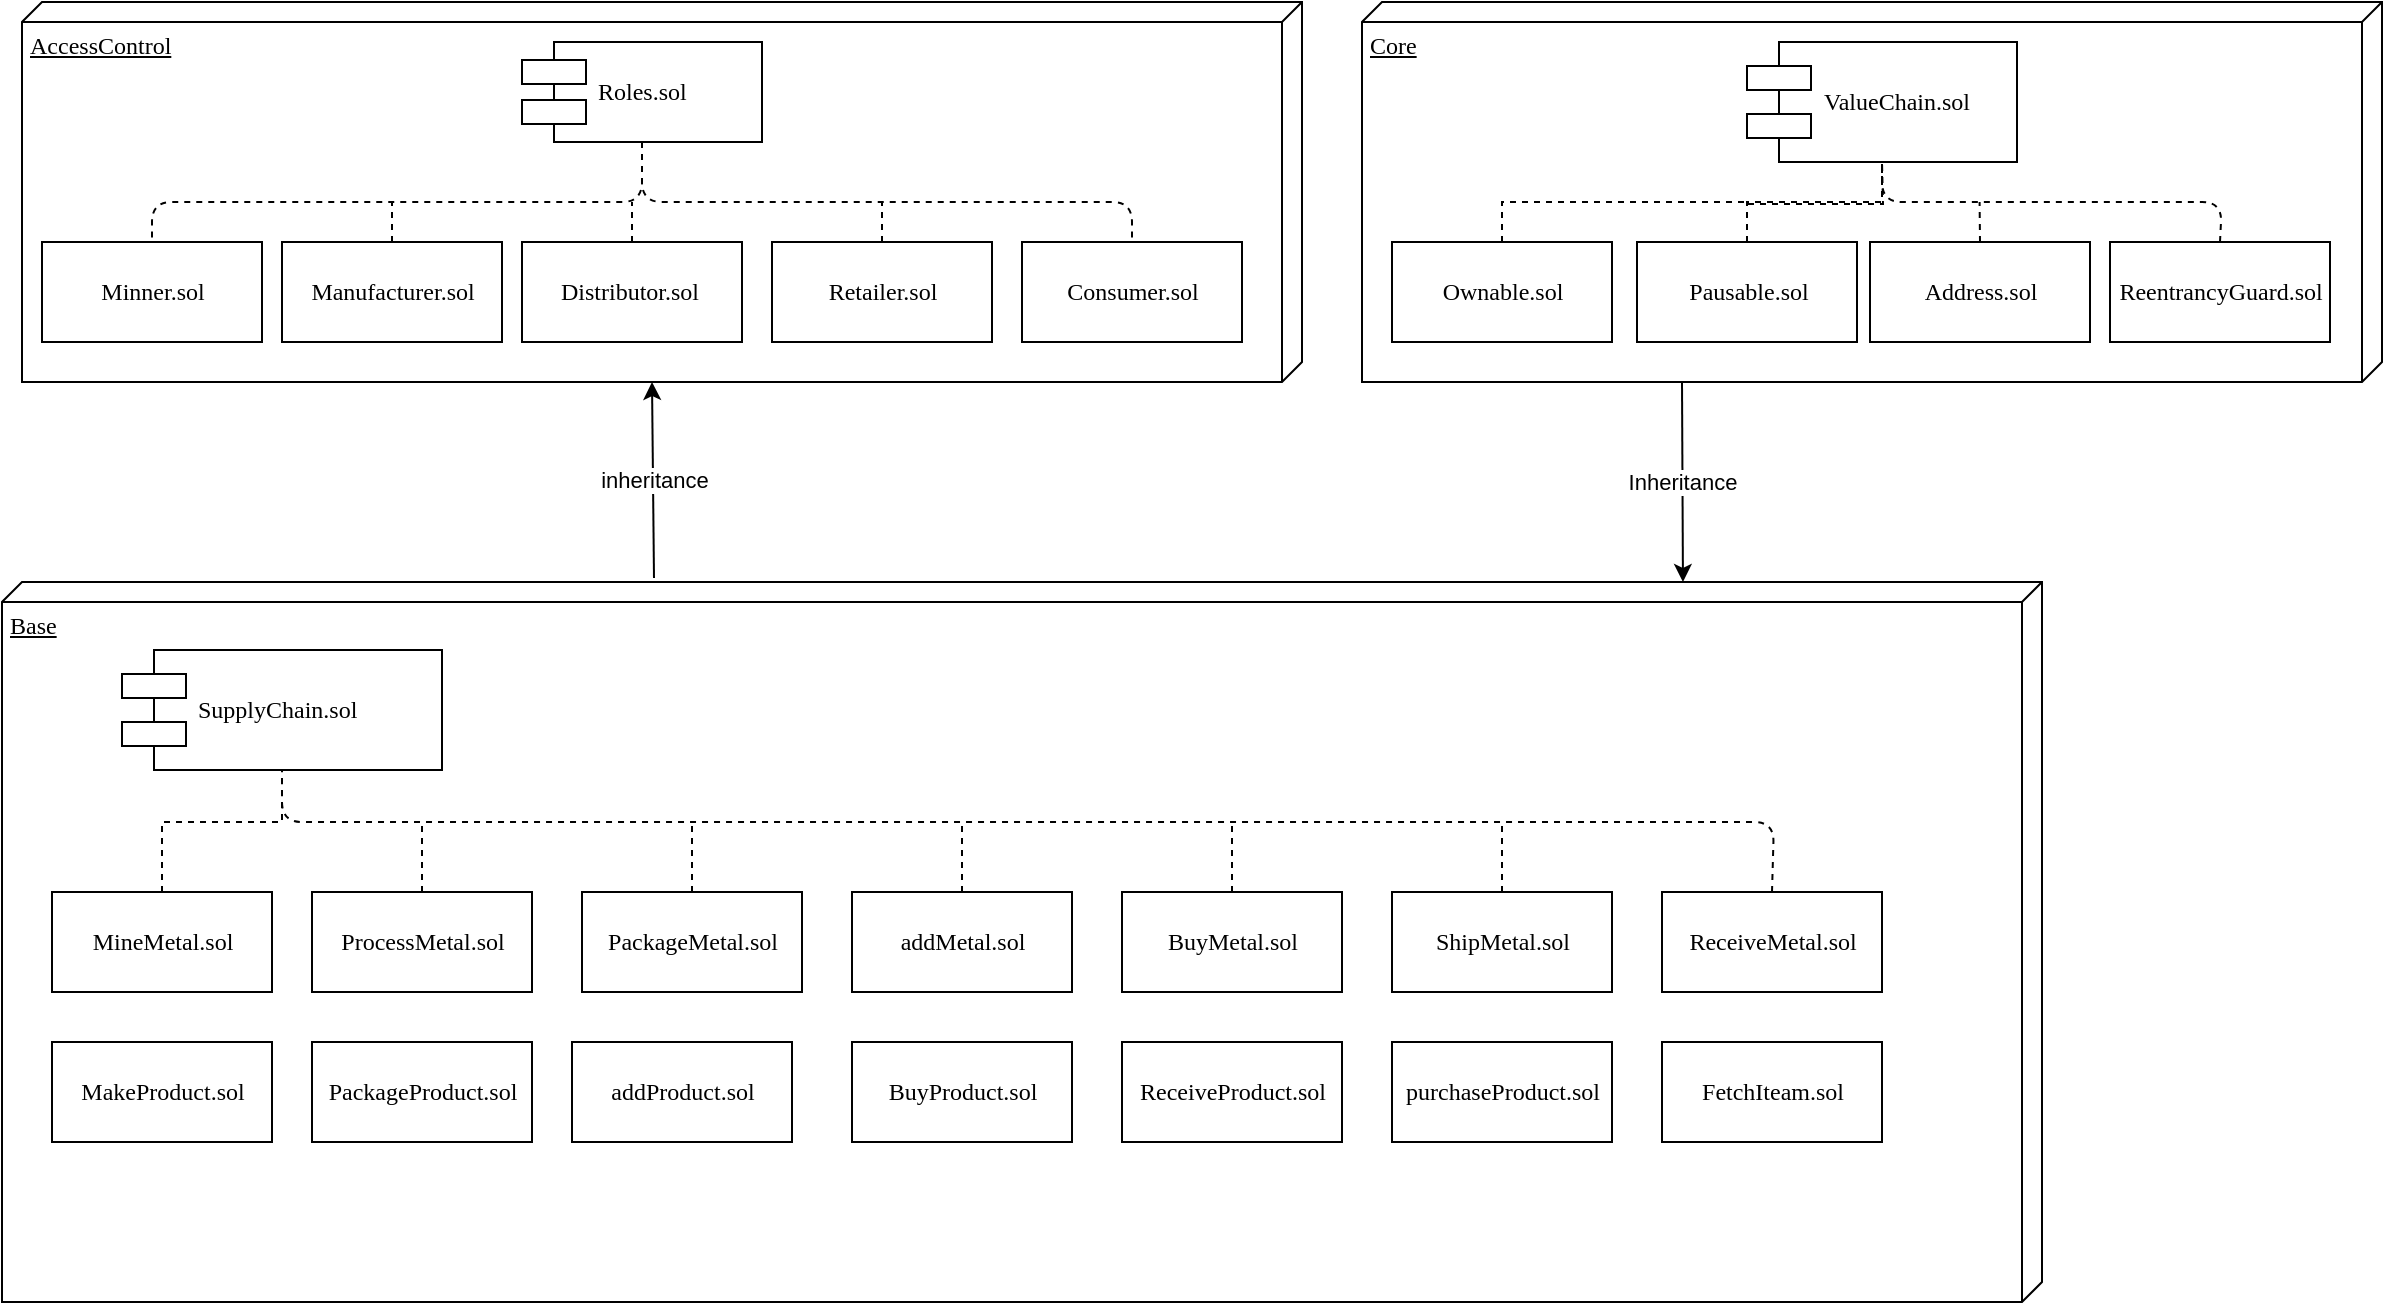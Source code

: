 <mxfile version="10.7.7" type="device"><diagram name="Page-1" id="5f0bae14-7c28-e335-631c-24af17079c00"><mxGraphModel dx="1516" dy="934" grid="1" gridSize="10" guides="1" tooltips="1" connect="1" arrows="1" fold="1" page="1" pageScale="1" pageWidth="1100" pageHeight="850" background="#ffffff" math="0" shadow="0"><root><mxCell id="0"/><mxCell id="1" parent="0"/><mxCell id="39150e848f15840c-1" value="AccessControl&lt;br&gt;" style="verticalAlign=top;align=left;spacingTop=8;spacingLeft=2;spacingRight=12;shape=cube;size=10;direction=south;fontStyle=4;html=1;rounded=0;shadow=0;comic=0;labelBackgroundColor=none;strokeColor=#000000;strokeWidth=1;fillColor=#ffffff;fontFamily=Verdana;fontSize=12;fontColor=#000000;" parent="1" vertex="1"><mxGeometry x="120" y="70" width="640" height="190" as="geometry"/></mxCell><mxCell id="39150e848f15840c-2" value="Core" style="verticalAlign=top;align=left;spacingTop=8;spacingLeft=2;spacingRight=12;shape=cube;size=10;direction=south;fontStyle=4;html=1;rounded=0;shadow=0;comic=0;labelBackgroundColor=none;strokeColor=#000000;strokeWidth=1;fillColor=#ffffff;fontFamily=Verdana;fontSize=12;fontColor=#000000;" parent="1" vertex="1"><mxGeometry x="790" y="70" width="510" height="190" as="geometry"/></mxCell><mxCell id="39150e848f15840c-3" value="Base" style="verticalAlign=top;align=left;spacingTop=8;spacingLeft=2;spacingRight=12;shape=cube;size=10;direction=south;fontStyle=4;html=1;rounded=0;shadow=0;comic=0;labelBackgroundColor=none;strokeColor=#000000;strokeWidth=1;fillColor=#ffffff;fontFamily=Verdana;fontSize=12;fontColor=#000000;" parent="1" vertex="1"><mxGeometry x="110" y="360" width="1020" height="360" as="geometry"/></mxCell><mxCell id="39150e848f15840c-4" value="Minner.sol" style="html=1;rounded=0;shadow=0;comic=0;labelBackgroundColor=none;strokeColor=#000000;strokeWidth=1;fillColor=#ffffff;fontFamily=Verdana;fontSize=12;fontColor=#000000;align=center;" parent="1" vertex="1"><mxGeometry x="130" y="190" width="110" height="50" as="geometry"/></mxCell><mxCell id="39150e848f15840c-5" value="Roles.sol" style="shape=component;align=left;spacingLeft=36;rounded=0;shadow=0;comic=0;labelBackgroundColor=none;strokeColor=#000000;strokeWidth=1;fillColor=#ffffff;fontFamily=Verdana;fontSize=12;fontColor=#000000;html=1;" parent="1" vertex="1"><mxGeometry x="370" y="90" width="120" height="50" as="geometry"/></mxCell><mxCell id="39150e848f15840c-7" value="ValueChain.sol" style="shape=component;align=left;spacingLeft=36;rounded=0;shadow=0;comic=0;labelBackgroundColor=none;strokeColor=#000000;strokeWidth=1;fillColor=#ffffff;fontFamily=Verdana;fontSize=12;fontColor=#000000;html=1;" parent="1" vertex="1"><mxGeometry x="982.5" y="90" width="135" height="60" as="geometry"/></mxCell><mxCell id="39150e848f15840c-10" value="SupplyChain.sol" style="shape=component;align=left;spacingLeft=36;rounded=0;shadow=0;comic=0;labelBackgroundColor=none;strokeColor=#000000;strokeWidth=1;fillColor=#ffffff;fontFamily=Verdana;fontSize=12;fontColor=#000000;html=1;" parent="1" vertex="1"><mxGeometry x="170" y="394" width="160" height="60" as="geometry"/></mxCell><mxCell id="LADhP4TRYjCAJh_JNKqN-6" style="edgeStyle=orthogonalEdgeStyle;rounded=0;orthogonalLoop=1;jettySize=auto;html=1;dashed=1;endArrow=none;endFill=0;" edge="1" parent="1" source="LADhP4TRYjCAJh_JNKqN-1"><mxGeometry relative="1" as="geometry"><mxPoint x="305" y="170" as="targetPoint"/></mxGeometry></mxCell><mxCell id="LADhP4TRYjCAJh_JNKqN-1" value="Manufacturer.sol" style="html=1;rounded=0;shadow=0;comic=0;labelBackgroundColor=none;strokeColor=#000000;strokeWidth=1;fillColor=#ffffff;fontFamily=Verdana;fontSize=12;fontColor=#000000;align=center;" vertex="1" parent="1"><mxGeometry x="250" y="190" width="110" height="50" as="geometry"/></mxCell><mxCell id="LADhP4TRYjCAJh_JNKqN-7" style="edgeStyle=orthogonalEdgeStyle;rounded=0;orthogonalLoop=1;jettySize=auto;html=1;dashed=1;endArrow=none;endFill=0;" edge="1" parent="1" source="LADhP4TRYjCAJh_JNKqN-2"><mxGeometry relative="1" as="geometry"><mxPoint x="425" y="170" as="targetPoint"/></mxGeometry></mxCell><mxCell id="LADhP4TRYjCAJh_JNKqN-2" value="Distributor.sol&amp;nbsp;" style="html=1;rounded=0;shadow=0;comic=0;labelBackgroundColor=none;strokeColor=#000000;strokeWidth=1;fillColor=#ffffff;fontFamily=Verdana;fontSize=12;fontColor=#000000;align=center;" vertex="1" parent="1"><mxGeometry x="370" y="190" width="110" height="50" as="geometry"/></mxCell><mxCell id="LADhP4TRYjCAJh_JNKqN-9" style="edgeStyle=orthogonalEdgeStyle;rounded=0;orthogonalLoop=1;jettySize=auto;html=1;dashed=1;endArrow=none;endFill=0;" edge="1" parent="1" source="LADhP4TRYjCAJh_JNKqN-3"><mxGeometry relative="1" as="geometry"><mxPoint x="550" y="170" as="targetPoint"/></mxGeometry></mxCell><mxCell id="LADhP4TRYjCAJh_JNKqN-3" value="Retailer.sol" style="html=1;rounded=0;shadow=0;comic=0;labelBackgroundColor=none;strokeColor=#000000;strokeWidth=1;fillColor=#ffffff;fontFamily=Verdana;fontSize=12;fontColor=#000000;align=center;" vertex="1" parent="1"><mxGeometry x="495" y="190" width="110" height="50" as="geometry"/></mxCell><mxCell id="LADhP4TRYjCAJh_JNKqN-4" value="Consumer.sol" style="html=1;rounded=0;shadow=0;comic=0;labelBackgroundColor=none;strokeColor=#000000;strokeWidth=1;fillColor=#ffffff;fontFamily=Verdana;fontSize=12;fontColor=#000000;align=center;" vertex="1" parent="1"><mxGeometry x="620" y="190" width="110" height="50" as="geometry"/></mxCell><mxCell id="LADhP4TRYjCAJh_JNKqN-5" value="" style="endArrow=none;html=1;exitX=0.5;exitY=1;exitDx=0;exitDy=0;entryX=0.5;entryY=0;entryDx=0;entryDy=0;endFill=0;dashed=1;" edge="1" parent="1" source="39150e848f15840c-5" target="39150e848f15840c-4"><mxGeometry width="50" height="50" relative="1" as="geometry"><mxPoint x="210" y="340" as="sourcePoint"/><mxPoint x="260" y="290" as="targetPoint"/><Array as="points"><mxPoint x="430" y="170"/><mxPoint x="185" y="170"/></Array></mxGeometry></mxCell><mxCell id="LADhP4TRYjCAJh_JNKqN-8" value="" style="endArrow=none;html=1;dashed=1;exitX=0.5;exitY=1;exitDx=0;exitDy=0;entryX=0.5;entryY=0;entryDx=0;entryDy=0;endFill=0;" edge="1" parent="1" source="39150e848f15840c-5" target="LADhP4TRYjCAJh_JNKqN-4"><mxGeometry width="50" height="50" relative="1" as="geometry"><mxPoint x="320" y="350" as="sourcePoint"/><mxPoint x="370" y="300" as="targetPoint"/><Array as="points"><mxPoint x="430" y="170"/><mxPoint x="675" y="170"/></Array></mxGeometry></mxCell><mxCell id="LADhP4TRYjCAJh_JNKqN-10" value="Inheritance" style="endArrow=classic;html=1;entryX=0;entryY=0.176;entryDx=0;entryDy=0;entryPerimeter=0;" edge="1" parent="1" target="39150e848f15840c-3"><mxGeometry width="50" height="50" relative="1" as="geometry"><mxPoint x="950" y="260" as="sourcePoint"/><mxPoint x="160" y="580" as="targetPoint"/></mxGeometry></mxCell><mxCell id="LADhP4TRYjCAJh_JNKqN-11" value="inheritance" style="endArrow=classic;html=1;entryX=0;entryY=0;entryDx=190;entryDy=325;entryPerimeter=0;" edge="1" parent="1" target="39150e848f15840c-1"><mxGeometry width="50" height="50" relative="1" as="geometry"><mxPoint x="436" y="358" as="sourcePoint"/><mxPoint x="160" y="580" as="targetPoint"/></mxGeometry></mxCell><mxCell id="LADhP4TRYjCAJh_JNKqN-30" style="edgeStyle=orthogonalEdgeStyle;rounded=0;orthogonalLoop=1;jettySize=auto;html=1;entryX=0.5;entryY=1;entryDx=0;entryDy=0;dashed=1;endArrow=none;endFill=0;" edge="1" parent="1" source="LADhP4TRYjCAJh_JNKqN-12" target="39150e848f15840c-10"><mxGeometry relative="1" as="geometry"><Array as="points"><mxPoint x="190" y="480"/><mxPoint x="250" y="480"/></Array></mxGeometry></mxCell><mxCell id="LADhP4TRYjCAJh_JNKqN-12" value="MineMetal.sol" style="html=1;rounded=0;shadow=0;comic=0;labelBackgroundColor=none;strokeColor=#000000;strokeWidth=1;fillColor=#ffffff;fontFamily=Verdana;fontSize=12;fontColor=#000000;align=center;" vertex="1" parent="1"><mxGeometry x="135" y="515" width="110" height="50" as="geometry"/></mxCell><mxCell id="LADhP4TRYjCAJh_JNKqN-31" style="edgeStyle=orthogonalEdgeStyle;rounded=0;orthogonalLoop=1;jettySize=auto;html=1;dashed=1;endArrow=none;endFill=0;" edge="1" parent="1" source="LADhP4TRYjCAJh_JNKqN-13"><mxGeometry relative="1" as="geometry"><mxPoint x="320" y="480" as="targetPoint"/></mxGeometry></mxCell><mxCell id="LADhP4TRYjCAJh_JNKqN-13" value="ProcessMetal.sol" style="html=1;rounded=0;shadow=0;comic=0;labelBackgroundColor=none;strokeColor=#000000;strokeWidth=1;fillColor=#ffffff;fontFamily=Verdana;fontSize=12;fontColor=#000000;align=center;" vertex="1" parent="1"><mxGeometry x="265" y="515" width="110" height="50" as="geometry"/></mxCell><mxCell id="LADhP4TRYjCAJh_JNKqN-32" style="edgeStyle=orthogonalEdgeStyle;rounded=0;orthogonalLoop=1;jettySize=auto;html=1;dashed=1;endArrow=none;endFill=0;" edge="1" parent="1" source="LADhP4TRYjCAJh_JNKqN-14"><mxGeometry relative="1" as="geometry"><mxPoint x="455" y="480" as="targetPoint"/></mxGeometry></mxCell><mxCell id="LADhP4TRYjCAJh_JNKqN-14" value="PackageMetal.sol" style="html=1;rounded=0;shadow=0;comic=0;labelBackgroundColor=none;strokeColor=#000000;strokeWidth=1;fillColor=#ffffff;fontFamily=Verdana;fontSize=12;fontColor=#000000;align=center;" vertex="1" parent="1"><mxGeometry x="400" y="515" width="110" height="50" as="geometry"/></mxCell><mxCell id="LADhP4TRYjCAJh_JNKqN-33" style="edgeStyle=orthogonalEdgeStyle;rounded=0;orthogonalLoop=1;jettySize=auto;html=1;dashed=1;endArrow=none;endFill=0;" edge="1" parent="1" source="LADhP4TRYjCAJh_JNKqN-15"><mxGeometry relative="1" as="geometry"><mxPoint x="590" y="480" as="targetPoint"/></mxGeometry></mxCell><mxCell id="LADhP4TRYjCAJh_JNKqN-15" value="addMetal.sol" style="html=1;rounded=0;shadow=0;comic=0;labelBackgroundColor=none;strokeColor=#000000;strokeWidth=1;fillColor=#ffffff;fontFamily=Verdana;fontSize=12;fontColor=#000000;align=center;" vertex="1" parent="1"><mxGeometry x="535" y="515" width="110" height="50" as="geometry"/></mxCell><mxCell id="LADhP4TRYjCAJh_JNKqN-34" style="edgeStyle=orthogonalEdgeStyle;rounded=0;orthogonalLoop=1;jettySize=auto;html=1;dashed=1;endArrow=none;endFill=0;" edge="1" parent="1" source="LADhP4TRYjCAJh_JNKqN-16"><mxGeometry relative="1" as="geometry"><mxPoint x="725" y="480" as="targetPoint"/></mxGeometry></mxCell><mxCell id="LADhP4TRYjCAJh_JNKqN-16" value="BuyMetal.sol" style="html=1;rounded=0;shadow=0;comic=0;labelBackgroundColor=none;strokeColor=#000000;strokeWidth=1;fillColor=#ffffff;fontFamily=Verdana;fontSize=12;fontColor=#000000;align=center;" vertex="1" parent="1"><mxGeometry x="670" y="515" width="110" height="50" as="geometry"/></mxCell><mxCell id="LADhP4TRYjCAJh_JNKqN-35" style="edgeStyle=orthogonalEdgeStyle;rounded=0;orthogonalLoop=1;jettySize=auto;html=1;dashed=1;endArrow=none;endFill=0;" edge="1" parent="1" source="LADhP4TRYjCAJh_JNKqN-17"><mxGeometry relative="1" as="geometry"><mxPoint x="860" y="480" as="targetPoint"/></mxGeometry></mxCell><mxCell id="LADhP4TRYjCAJh_JNKqN-17" value="ShipMetal.sol" style="html=1;rounded=0;shadow=0;comic=0;labelBackgroundColor=none;strokeColor=#000000;strokeWidth=1;fillColor=#ffffff;fontFamily=Verdana;fontSize=12;fontColor=#000000;align=center;" vertex="1" parent="1"><mxGeometry x="805" y="515" width="110" height="50" as="geometry"/></mxCell><mxCell id="LADhP4TRYjCAJh_JNKqN-18" value="ReceiveMetal.sol" style="html=1;rounded=0;shadow=0;comic=0;labelBackgroundColor=none;strokeColor=#000000;strokeWidth=1;fillColor=#ffffff;fontFamily=Verdana;fontSize=12;fontColor=#000000;align=center;" vertex="1" parent="1"><mxGeometry x="940" y="515" width="110" height="50" as="geometry"/></mxCell><mxCell id="LADhP4TRYjCAJh_JNKqN-20" value="BuyProduct.sol" style="html=1;rounded=0;shadow=0;comic=0;labelBackgroundColor=none;strokeColor=#000000;strokeWidth=1;fillColor=#ffffff;fontFamily=Verdana;fontSize=12;fontColor=#000000;align=center;" vertex="1" parent="1"><mxGeometry x="535" y="590" width="110" height="50" as="geometry"/></mxCell><mxCell id="LADhP4TRYjCAJh_JNKqN-21" value="ReceiveProduct.sol" style="html=1;rounded=0;shadow=0;comic=0;labelBackgroundColor=none;strokeColor=#000000;strokeWidth=1;fillColor=#ffffff;fontFamily=Verdana;fontSize=12;fontColor=#000000;align=center;" vertex="1" parent="1"><mxGeometry x="670" y="590" width="110" height="50" as="geometry"/></mxCell><mxCell id="LADhP4TRYjCAJh_JNKqN-22" value="purchaseProduct.sol" style="html=1;rounded=0;shadow=0;comic=0;labelBackgroundColor=none;strokeColor=#000000;strokeWidth=1;fillColor=#ffffff;fontFamily=Verdana;fontSize=12;fontColor=#000000;align=center;" vertex="1" parent="1"><mxGeometry x="805" y="590" width="110" height="50" as="geometry"/></mxCell><mxCell id="LADhP4TRYjCAJh_JNKqN-23" value="MakeProduct.sol" style="html=1;rounded=0;shadow=0;comic=0;labelBackgroundColor=none;strokeColor=#000000;strokeWidth=1;fillColor=#ffffff;fontFamily=Verdana;fontSize=12;fontColor=#000000;align=center;" vertex="1" parent="1"><mxGeometry x="135" y="590" width="110" height="50" as="geometry"/></mxCell><mxCell id="LADhP4TRYjCAJh_JNKqN-24" value="PackageProduct.sol" style="html=1;rounded=0;shadow=0;comic=0;labelBackgroundColor=none;strokeColor=#000000;strokeWidth=1;fillColor=#ffffff;fontFamily=Verdana;fontSize=12;fontColor=#000000;align=center;" vertex="1" parent="1"><mxGeometry x="265" y="590" width="110" height="50" as="geometry"/></mxCell><mxCell id="LADhP4TRYjCAJh_JNKqN-25" value="addProduct.sol" style="html=1;rounded=0;shadow=0;comic=0;labelBackgroundColor=none;strokeColor=#000000;strokeWidth=1;fillColor=#ffffff;fontFamily=Verdana;fontSize=12;fontColor=#000000;align=center;" vertex="1" parent="1"><mxGeometry x="395" y="590" width="110" height="50" as="geometry"/></mxCell><mxCell id="LADhP4TRYjCAJh_JNKqN-28" value="FetchIteam.sol" style="html=1;rounded=0;shadow=0;comic=0;labelBackgroundColor=none;strokeColor=#000000;strokeWidth=1;fillColor=#ffffff;fontFamily=Verdana;fontSize=12;fontColor=#000000;align=center;" vertex="1" parent="1"><mxGeometry x="940" y="590" width="110" height="50" as="geometry"/></mxCell><mxCell id="LADhP4TRYjCAJh_JNKqN-29" value="" style="endArrow=none;html=1;entryX=0.5;entryY=1;entryDx=0;entryDy=0;exitX=0.5;exitY=0;exitDx=0;exitDy=0;dashed=1;" edge="1" parent="1" source="LADhP4TRYjCAJh_JNKqN-18" target="39150e848f15840c-10"><mxGeometry width="50" height="50" relative="1" as="geometry"><mxPoint x="110" y="790" as="sourcePoint"/><mxPoint x="160" y="740" as="targetPoint"/><Array as="points"><mxPoint x="996" y="480"/><mxPoint x="250" y="480"/></Array></mxGeometry></mxCell><mxCell id="LADhP4TRYjCAJh_JNKqN-44" style="edgeStyle=orthogonalEdgeStyle;rounded=0;orthogonalLoop=1;jettySize=auto;html=1;exitX=0.5;exitY=0;exitDx=0;exitDy=0;dashed=1;endArrow=none;endFill=0;" edge="1" parent="1" source="LADhP4TRYjCAJh_JNKqN-37"><mxGeometry relative="1" as="geometry"><mxPoint x="1050" y="150" as="targetPoint"/></mxGeometry></mxCell><mxCell id="LADhP4TRYjCAJh_JNKqN-37" value="Ownable.sol" style="html=1;rounded=0;shadow=0;comic=0;labelBackgroundColor=none;strokeColor=#000000;strokeWidth=1;fillColor=#ffffff;fontFamily=Verdana;fontSize=12;fontColor=#000000;align=center;" vertex="1" parent="1"><mxGeometry x="805" y="190" width="110" height="50" as="geometry"/></mxCell><mxCell id="LADhP4TRYjCAJh_JNKqN-43" style="edgeStyle=orthogonalEdgeStyle;rounded=0;orthogonalLoop=1;jettySize=auto;html=1;exitX=0.5;exitY=0;exitDx=0;exitDy=0;entryX=0.5;entryY=1;entryDx=0;entryDy=0;dashed=1;endArrow=none;endFill=0;" edge="1" parent="1" source="LADhP4TRYjCAJh_JNKqN-38" target="39150e848f15840c-7"><mxGeometry relative="1" as="geometry"/></mxCell><mxCell id="LADhP4TRYjCAJh_JNKqN-38" value="Pausable.sol" style="html=1;rounded=0;shadow=0;comic=0;labelBackgroundColor=none;strokeColor=#000000;strokeWidth=1;fillColor=#ffffff;fontFamily=Verdana;fontSize=12;fontColor=#000000;align=center;" vertex="1" parent="1"><mxGeometry x="927.5" y="190" width="110" height="50" as="geometry"/></mxCell><mxCell id="LADhP4TRYjCAJh_JNKqN-42" style="edgeStyle=orthogonalEdgeStyle;rounded=0;orthogonalLoop=1;jettySize=auto;html=1;exitX=0.5;exitY=0;exitDx=0;exitDy=0;dashed=1;endArrow=none;endFill=0;" edge="1" parent="1" source="LADhP4TRYjCAJh_JNKqN-39"><mxGeometry relative="1" as="geometry"><mxPoint x="1098.8" y="170" as="targetPoint"/></mxGeometry></mxCell><mxCell id="LADhP4TRYjCAJh_JNKqN-39" value="Address.sol" style="html=1;rounded=0;shadow=0;comic=0;labelBackgroundColor=none;strokeColor=#000000;strokeWidth=1;fillColor=#ffffff;fontFamily=Verdana;fontSize=12;fontColor=#000000;align=center;" vertex="1" parent="1"><mxGeometry x="1044" y="190" width="110" height="50" as="geometry"/></mxCell><mxCell id="LADhP4TRYjCAJh_JNKqN-40" value="ReentrancyGuard.sol" style="html=1;rounded=0;shadow=0;comic=0;labelBackgroundColor=none;strokeColor=#000000;strokeWidth=1;fillColor=#ffffff;fontFamily=Verdana;fontSize=12;fontColor=#000000;align=center;" vertex="1" parent="1"><mxGeometry x="1164" y="190" width="110" height="50" as="geometry"/></mxCell><mxCell id="LADhP4TRYjCAJh_JNKqN-41" value="" style="endArrow=none;dashed=1;html=1;entryX=0.5;entryY=1;entryDx=0;entryDy=0;exitX=0.5;exitY=0;exitDx=0;exitDy=0;" edge="1" parent="1" source="LADhP4TRYjCAJh_JNKqN-40" target="39150e848f15840c-7"><mxGeometry width="50" height="50" relative="1" as="geometry"><mxPoint x="110" y="790" as="sourcePoint"/><mxPoint x="160" y="740" as="targetPoint"/><Array as="points"><mxPoint x="1220" y="170"/><mxPoint x="1050" y="170"/></Array></mxGeometry></mxCell></root></mxGraphModel></diagram></mxfile>